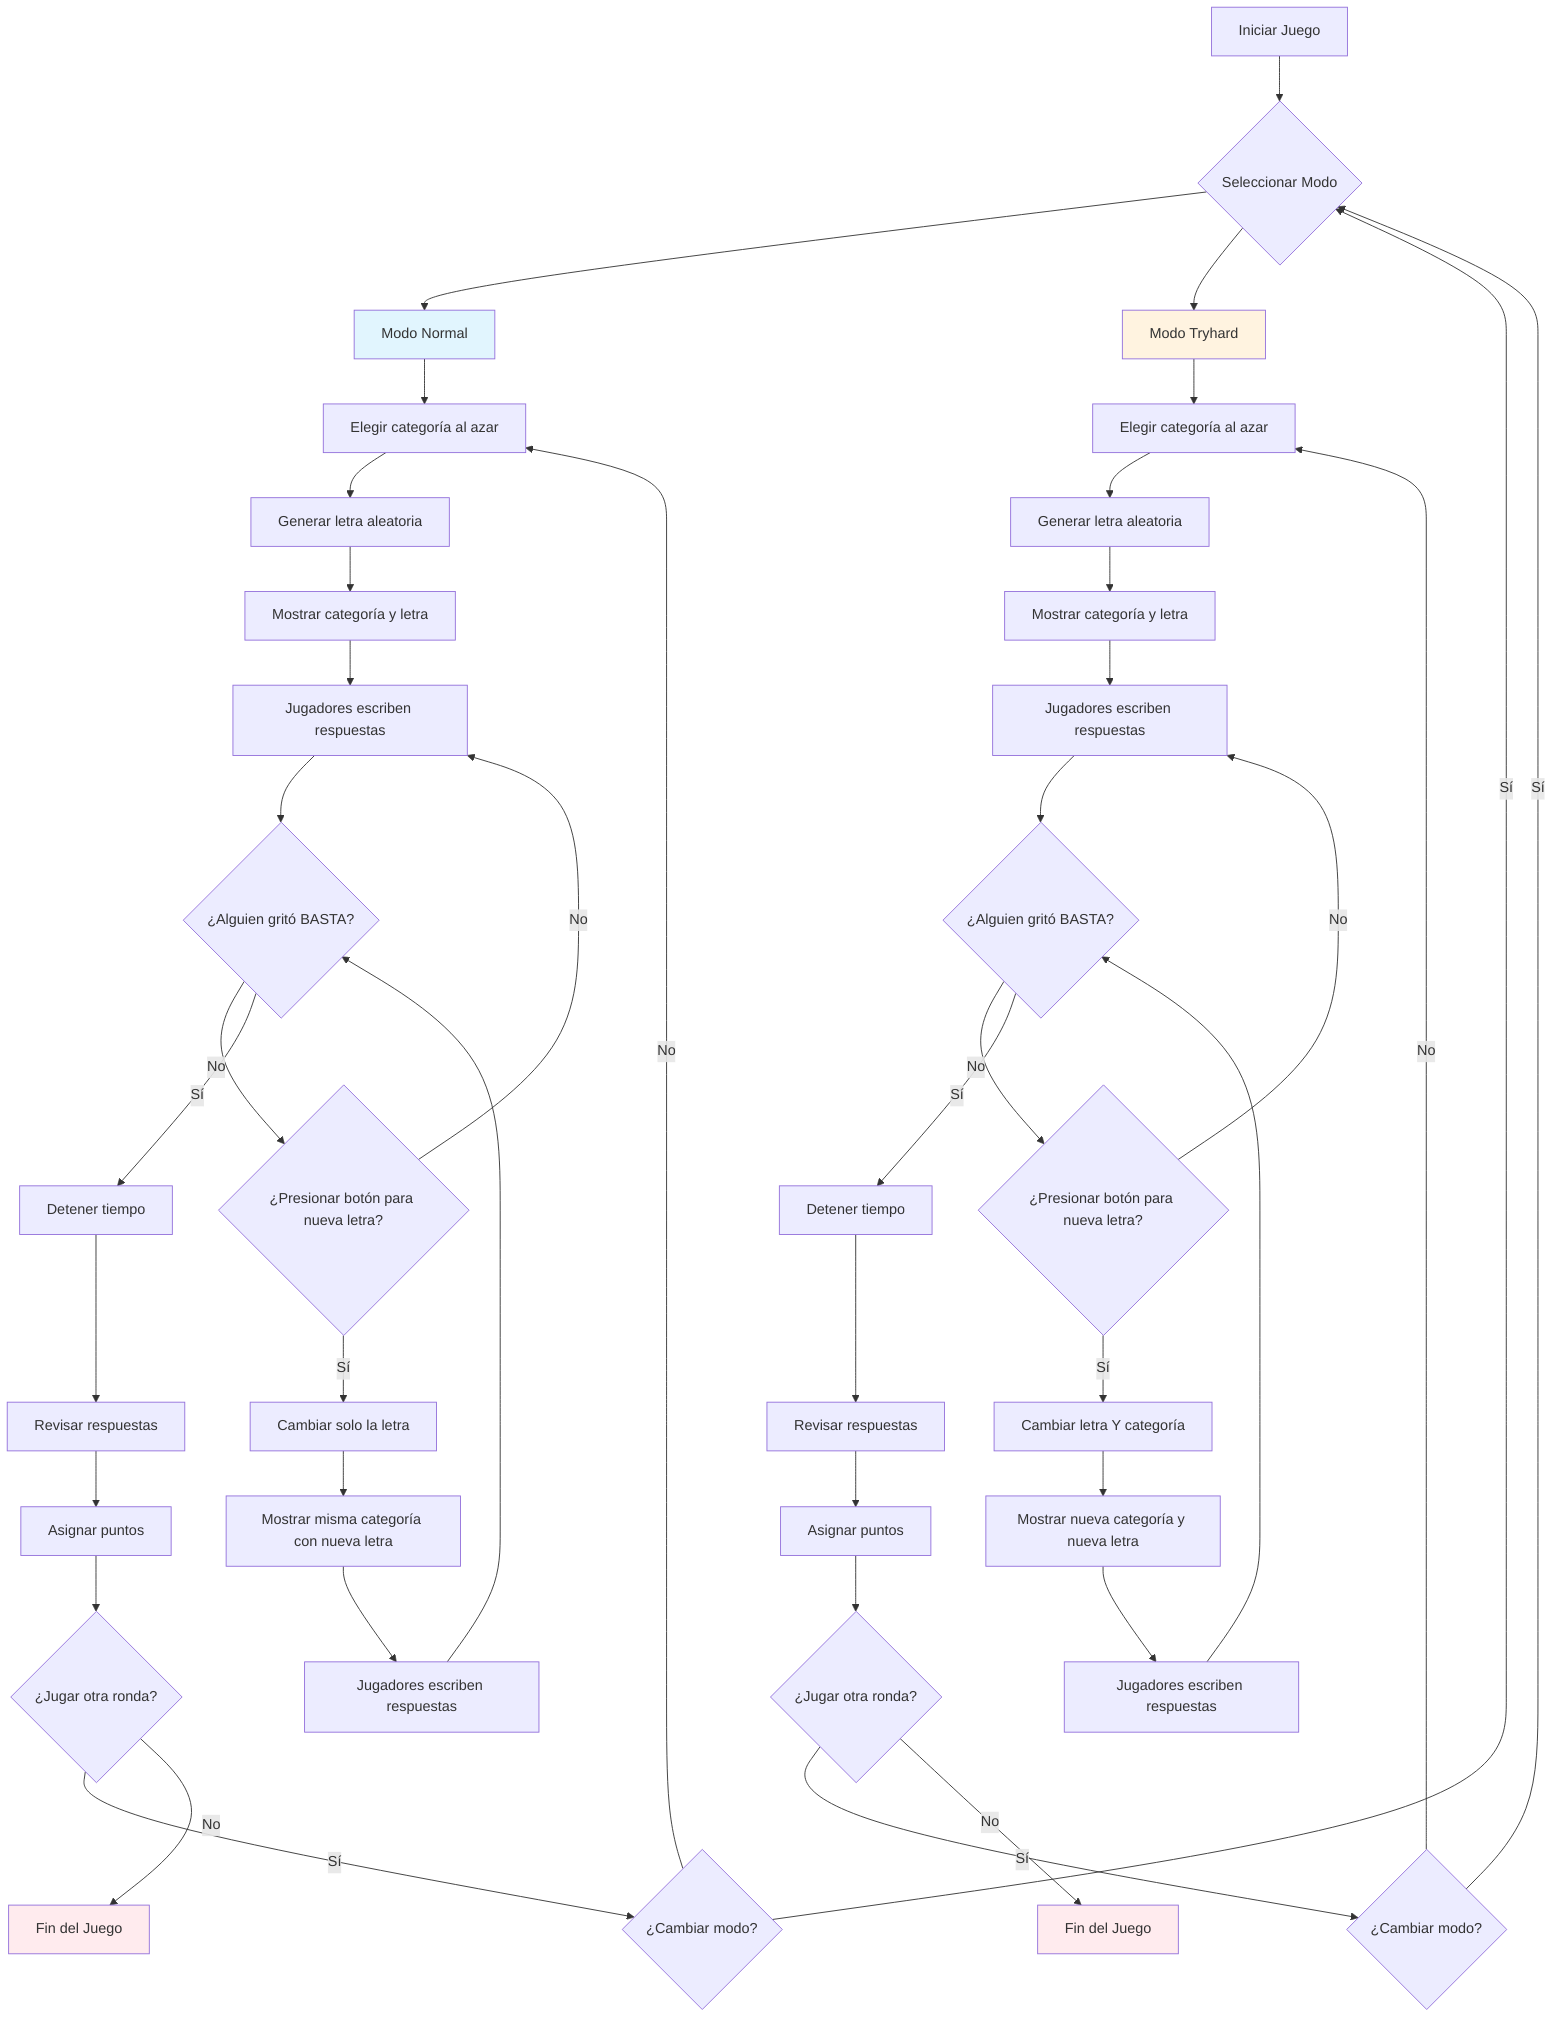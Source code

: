 flowchart TD
    A[Iniciar Juego] --> B{Seleccionar Modo}
    
    B --> C[Modo Normal]
    B --> D[Modo Tryhard]
    
    C --> E[Elegir categoría al azar]
    D --> F[Elegir categoría al azar]
    
    E --> G[Generar letra aleatoria]
    F --> H[Generar letra aleatoria]
    
    G --> I[Mostrar categoría y letra]
    H --> J[Mostrar categoría y letra]
    
    I --> K[Jugadores escriben respuestas]
    J --> L[Jugadores escriben respuestas]
    
    K --> M{¿Alguien gritó BASTA?}
    L --> N{¿Alguien gritó BASTA?}
    
    M --> |No| O{¿Presionar botón para nueva letra?}
    N --> |No| P{¿Presionar botón para nueva letra?}
    
    O --> |Sí| Q[Cambiar solo la letra]
    P --> |Sí| R[Cambiar letra Y categoría]
    
    Q --> S[Mostrar misma categoría con nueva letra]
    R --> T[Mostrar nueva categoría y nueva letra]
    
    S --> U[Jugadores escriben respuestas]
    T --> V[Jugadores escriben respuestas]
    
    U --> M
    V --> N
    
    M --> |Sí| W[Detener tiempo]
    N --> |Sí| X[Detener tiempo]
    
    W --> Y[Revisar respuestas]
    X --> Z[Revisar respuestas]
    
    Y --> AA[Asignar puntos]
    Z --> BB[Asignar puntos]
    
    AA --> CC{¿Jugar otra ronda?}
    BB --> DD{¿Jugar otra ronda?}
    
    CC --> |Sí| EE{¿Cambiar modo?}
    DD --> |Sí| FF{¿Cambiar modo?}
    
    EE --> |No| E
    FF --> |No| F
    
    EE --> |Sí| B
    FF --> |Sí| B
    
    CC --> |No| GG[Fin del Juego]
    DD --> |No| HH[Fin del Juego]
    
    O --> |No| K
    P --> |No| L
    
    style C fill:#e1f5fe
    style D fill:#fff3e0
    style GG fill:#ffebee
    style HH fill:#ffebee